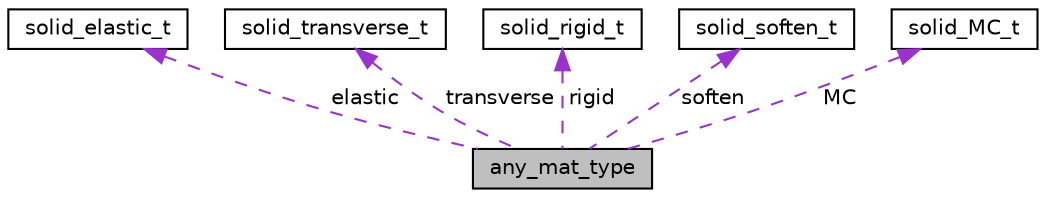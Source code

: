 digraph "any_mat_type"
{
 // LATEX_PDF_SIZE
  edge [fontname="Helvetica",fontsize="10",labelfontname="Helvetica",labelfontsize="10"];
  node [fontname="Helvetica",fontsize="10",shape=record];
  Node1 [label="any_mat_type",height=0.2,width=0.4,color="black", fillcolor="grey75", style="filled", fontcolor="black",tooltip=" "];
  Node2 -> Node1 [dir="back",color="darkorchid3",fontsize="10",style="dashed",label=" elastic" ,fontname="Helvetica"];
  Node2 [label="solid_elastic_t",height=0.2,width=0.4,color="black", fillcolor="white", style="filled",URL="$structsolid__elastic__t.html",tooltip=" "];
  Node3 -> Node1 [dir="back",color="darkorchid3",fontsize="10",style="dashed",label=" transverse" ,fontname="Helvetica"];
  Node3 [label="solid_transverse_t",height=0.2,width=0.4,color="black", fillcolor="white", style="filled",URL="$structsolid__transverse__t.html",tooltip=" "];
  Node4 -> Node1 [dir="back",color="darkorchid3",fontsize="10",style="dashed",label=" rigid" ,fontname="Helvetica"];
  Node4 [label="solid_rigid_t",height=0.2,width=0.4,color="black", fillcolor="white", style="filled",URL="$structsolid__rigid__t.html",tooltip=" "];
  Node5 -> Node1 [dir="back",color="darkorchid3",fontsize="10",style="dashed",label=" soften" ,fontname="Helvetica"];
  Node5 [label="solid_soften_t",height=0.2,width=0.4,color="black", fillcolor="white", style="filled",URL="$structsolid__soften__t.html",tooltip=" "];
  Node6 -> Node1 [dir="back",color="darkorchid3",fontsize="10",style="dashed",label=" MC" ,fontname="Helvetica"];
  Node6 [label="solid_MC_t",height=0.2,width=0.4,color="black", fillcolor="white", style="filled",URL="$structsolid___m_c__t.html",tooltip=" "];
}
